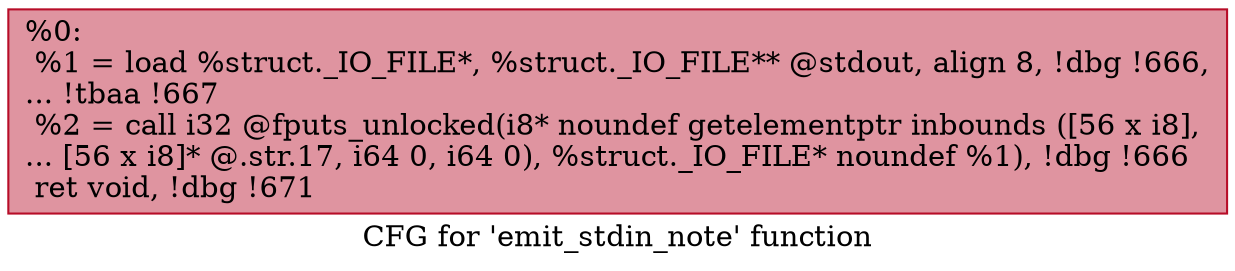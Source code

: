 digraph "CFG for 'emit_stdin_note' function" {
	label="CFG for 'emit_stdin_note' function";

	Node0x21f0e20 [shape=record,color="#b70d28ff", style=filled, fillcolor="#b70d2870",label="{%0:\l  %1 = load %struct._IO_FILE*, %struct._IO_FILE** @stdout, align 8, !dbg !666,\l... !tbaa !667\l  %2 = call i32 @fputs_unlocked(i8* noundef getelementptr inbounds ([56 x i8],\l... [56 x i8]* @.str.17, i64 0, i64 0), %struct._IO_FILE* noundef %1), !dbg !666\l  ret void, !dbg !671\l}"];
}
